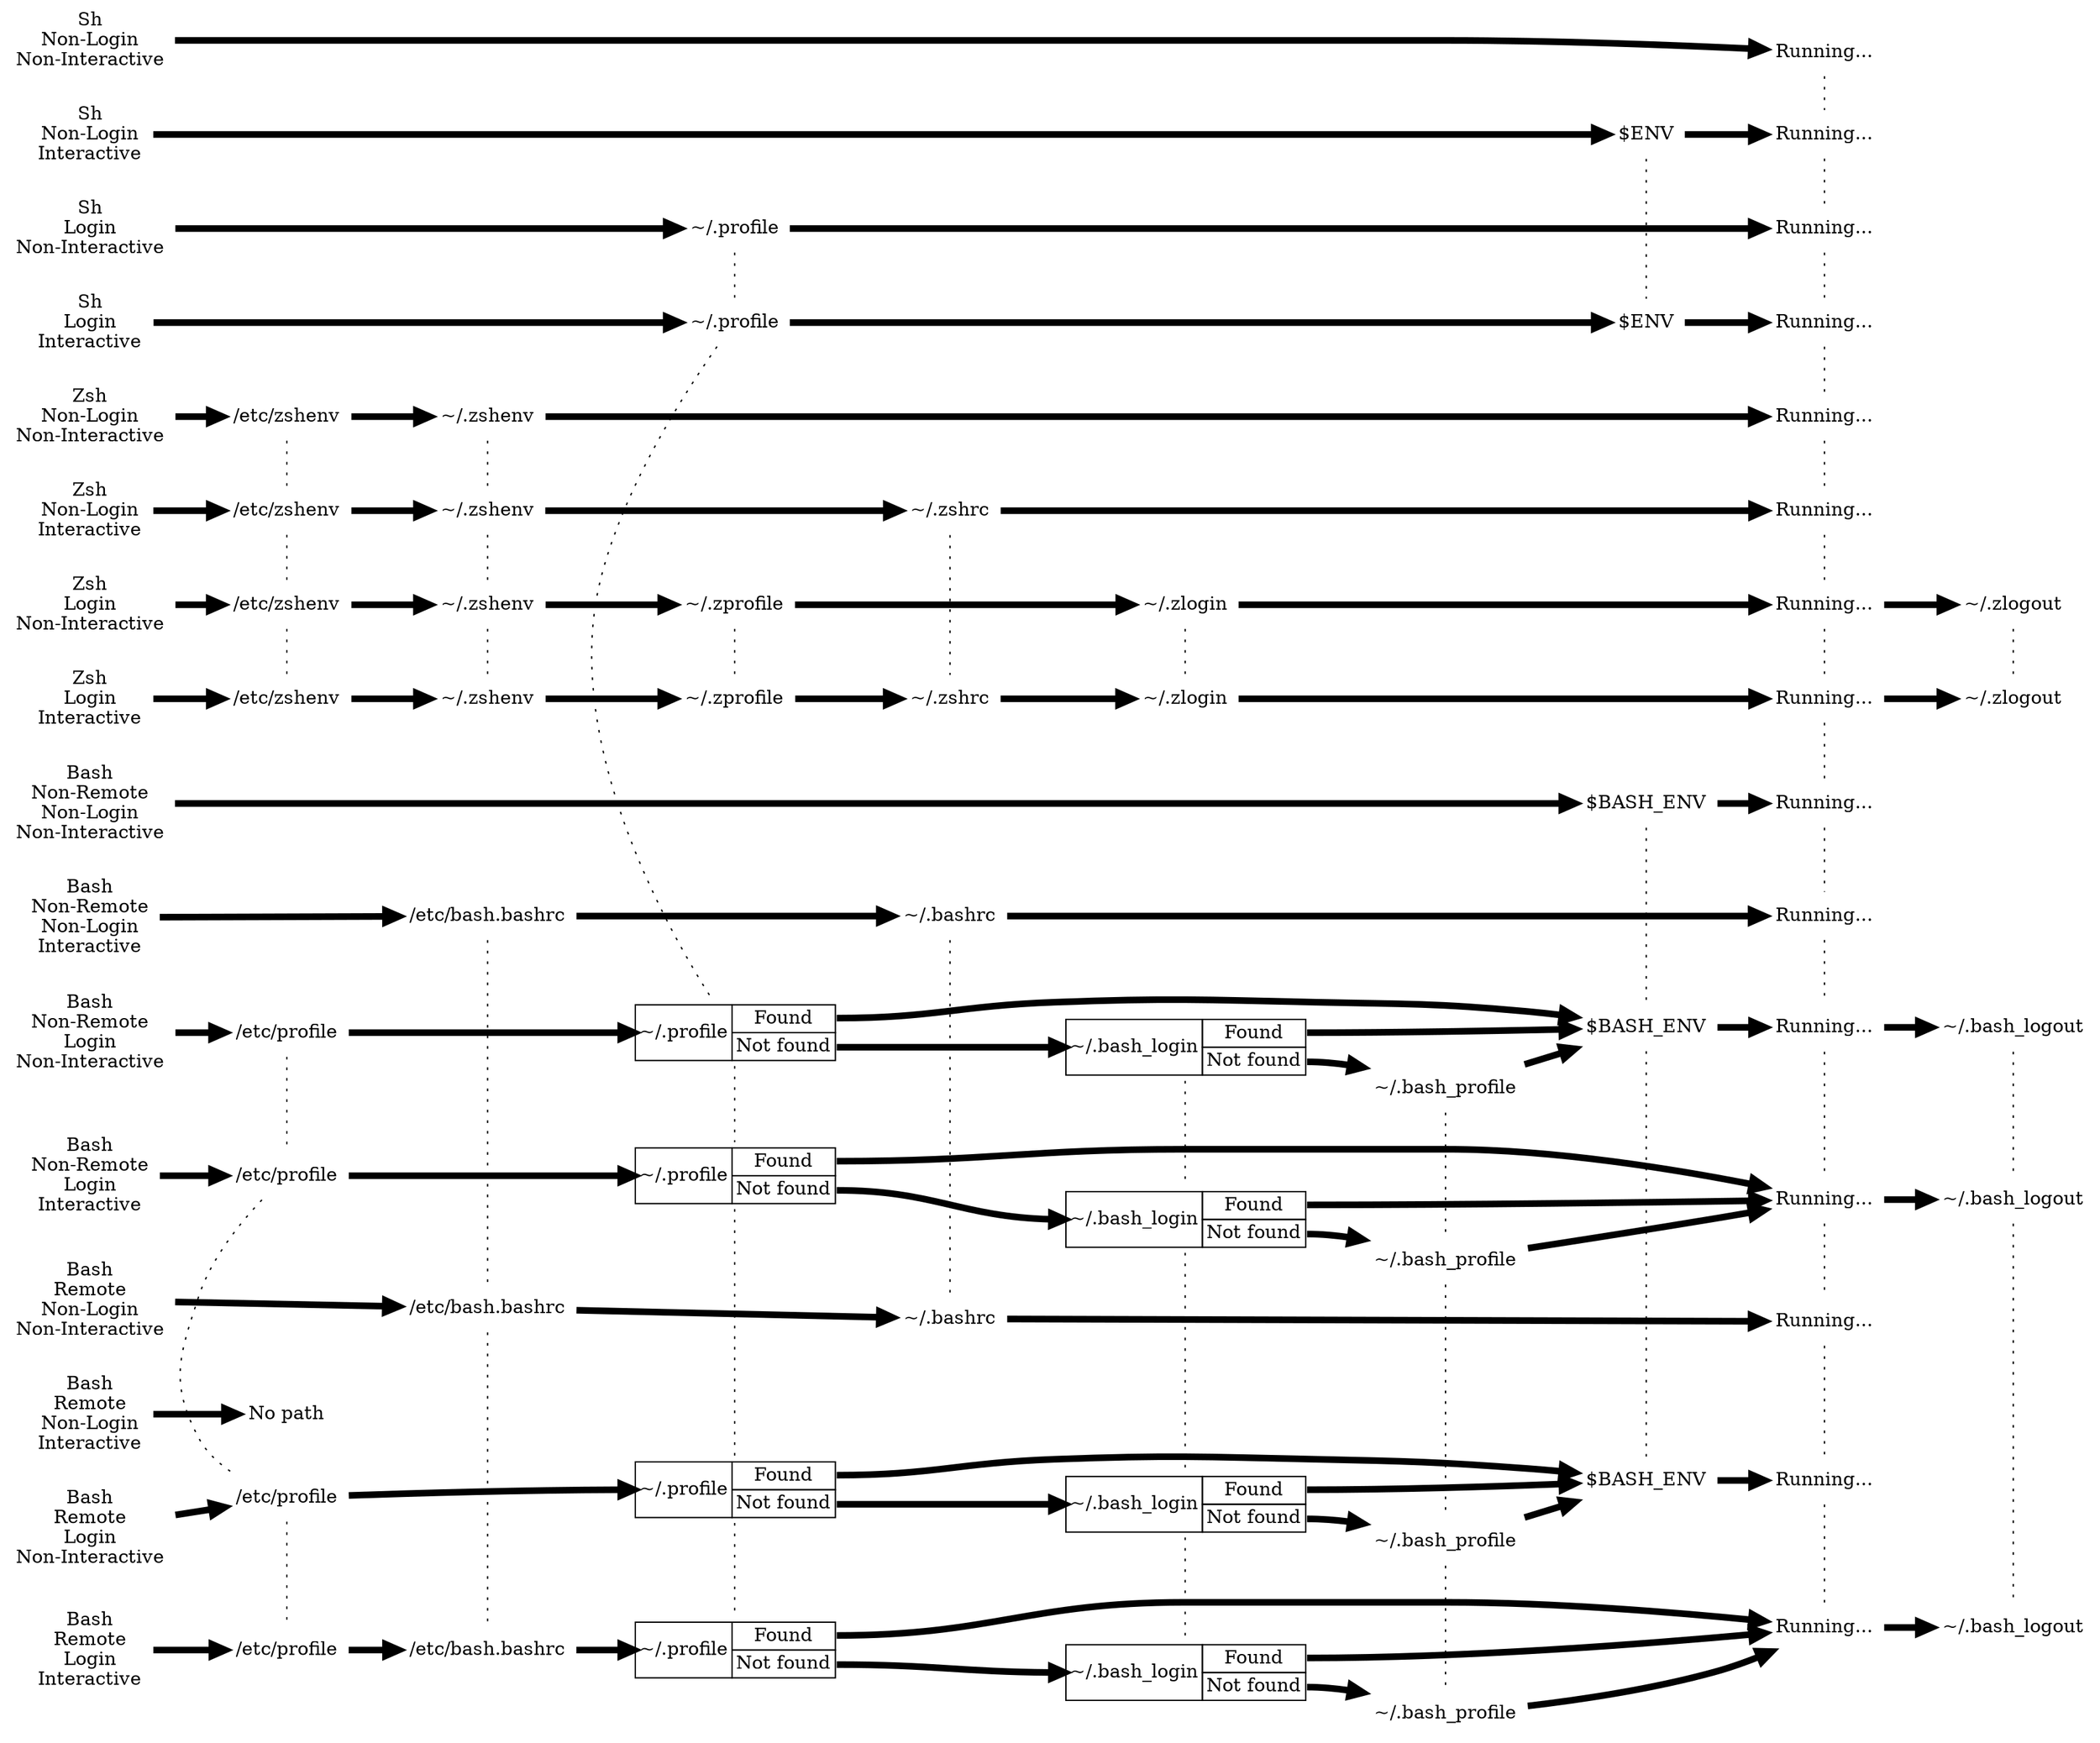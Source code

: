 digraph {
    node [label="\N" shape=none]
    edge [style=dotted constraint=false dir=none]
    rankdir=LR
    {
        rank=same
        sh_nn [label="Sh\nNon-Login\nNon-Interactive"]
        sh_ni [label="Sh\nNon-Login\nInteractive"]
        sh_ln [label="Sh\nLogin\nNon-Interactive"]
        sh_li [label="Sh\nLogin\nInteractive"]
        zsh_nn [label="Zsh\nNon-Login\nNon-Interactive"]
        zsh_ni [label="Zsh\nNon-Login\nInteractive"]
        zsh_ln [label="Zsh\nLogin\nNon-Interactive"]
        zsh_li [label="Zsh\nLogin\nInteractive"]
        bash_nnn [label="Bash\nNon-Remote\nNon-Login\nNon-Interactive"]
        bash_nni [label="Bash\nNon-Remote\nNon-Login\nInteractive"]
        bash_nln [label="Bash\nNon-Remote\nLogin\nNon-Interactive"]
        bash_nli [label="Bash\nNon-Remote\nLogin\nInteractive"]
        bash_rnn [label="Bash\nRemote\nNon-Login\nNon-Interactive"]
        bash_rni [label="Bash\nRemote\nNon-Login\nInteractive"]
        bash_rln [label="Bash\nRemote\nLogin\nNon-Interactive"]
        bash_rli [label="Bash\nRemote\nLogin\nInteractive"]

        edge [constraint=true style=invis]
        bash_rnn -> bash_rni -> bash_rln 
    }
    {
        rank=same
        node [label="/etc/profile"]
        bash_nln_etc_profile ->
        bash_nli_etc_profile ->
        bash_rln_etc_profile ->
        bash_rli_etc_profile
    }
    {
        rank=same
        node [label="~/.zlogin"]
        zsh_ln_home_zlogin ->
        zsh_li_home_zlogin

        node  [label=< <table border='0' cellborder='1' cellspacing='0'><tr><td rowspan='2' port='in'>~/.bash_login</td><td port='found'>Found</td></tr><tr><td port='not_found'>Not found</td></tr></table> > shape=none]
        bash_nln_home_bash_login_case ->
        bash_nli_home_bash_login_case ->
        bash_rln_home_bash_login_case ->
        bash_rli_home_bash_login_case
    }
    {
        rank=same
        node [label="~/.bash_profile"]
        bash_nln_home_bash_profile ->
        bash_nli_home_bash_profile ->
        bash_rln_home_bash_profile ->
        bash_rli_home_bash_profile
    }

    {
        rank=same
        node [label="/etc/bash.bashrc"]
        bash_nni_bashrc ->
        bash_rnn_bashrc ->
        bash_rli_bashrc
    }
    {
        rank=same
        node [label="~/.zshrc"]
        zsh_ni_home_zshrc
        zsh_li_home_zshrc
        node [label="~/.bashrc"]
        bash_nni_home_bashrc
        bash_rnn_home_bashrc

        zsh_ni_home_zshrc ->
        zsh_li_home_zshrc
        bash_nni_home_bashrc ->
        bash_rnn_home_bashrc
    }
    
    {
        rank=same
        edge [constraint=true]
        node [label="Running..."]
        sh_nn_running ->
        sh_ni_running ->
        sh_ln_running ->
        sh_li_running ->
        zsh_nn_running ->
        zsh_ni_running ->
        zsh_ln_running_to_logout ->
        zsh_li_running_to_logout ->
        bash_nnn_running ->
        bash_nni_running ->
        bash_nln_running_to_logout ->
        bash_nli_running_to_logout ->
        bash_rnn_running ->
        bash_rln_running ->
        bash_rli_running_to_logout
    }


    {
        rank=same
        node [label="$BASH_ENV"]
        bash_nnn_bash_env ->
        bash_nln_bash_env ->
        bash_rln_bash_env
        node [label="$ENV"]
        sh_ni_env ->
        sh_li_env
    }

    {
        rank=same
        node [label="~/.zlogout"]
        zsh_ln_home_zlogout ->
        zsh_li_home_zlogout
        node [label="~/.bash_logout"]
        bash_nln_logout ->
        bash_nli_logout ->
        bash_rli_logout
    }

    {
        rank=same
        node [label="~/.profile"]
        sh_ln_home_profile ->
        sh_li_home_profile

        node [label="~/.zprofile"]
        zsh_ln_home_zprofile ->
        zsh_li_home_zprofile

        node [label=< <table border='0' cellborder='1' cellspacing='0'><tr><td rowspan='2' port='in'>~/.profile</td><td port='found'>Found</td></tr><tr><td port='not_found'>Not found</td></tr></table> > shape=none]
        bash_nln_home_profile_case ->
        bash_nli_home_profile_case ->
        bash_rln_home_profile_case ->
        bash_rli_home_profile_case

        sh_li_home_profile -> bash_nln_home_profile_case

    }

    {
        rank=same
        node [label="~/.zshenv"]
        zsh_nn_home_zshenv ->
        zsh_ni_home_zshenv ->
        zsh_ln_home_zshenv ->
        zsh_li_home_zshenv
    }

    {
        rank=same
        node [label="/etc/zshenv"]
        zsh_nn_etc_zshenv ->
        zsh_ni_etc_zshenv ->
        zsh_ln_etc_zshenv ->
        zsh_li_etc_zshenv
    }

    no_path [label="No path"]

    edge [penwidth=5 constraint=true style=solid dir=forward]

    
    sh_nn -> sh_nn_running

    
    sh_ni -> sh_ni_env -> sh_ni_running
    
    
    sh_ln -> sh_ln_home_profile -> sh_ln_running

    
    sh_li -> sh_li_home_profile -> sh_li_env -> sh_li_running

    
    zsh_nn -> zsh_nn_etc_zshenv -> zsh_nn_home_zshenv -> zsh_nn_running

    
    zsh_ni -> zsh_ni_etc_zshenv -> zsh_ni_home_zshenv -> zsh_ni_home_zshrc -> zsh_ni_running

    
    zsh_ln -> zsh_ln_etc_zshenv -> zsh_ln_home_zshenv -> zsh_ln_home_zprofile -> zsh_ln_home_zlogin -> zsh_ln_running_to_logout -> zsh_ln_home_zlogout

    
    zsh_li -> zsh_li_etc_zshenv -> zsh_li_home_zshenv -> zsh_li_home_zprofile -> zsh_li_home_zshrc -> zsh_li_home_zlogin -> zsh_li_running_to_logout -> zsh_li_home_zlogout

    
    bash_nnn -> bash_nnn_bash_env -> bash_nnn_running

    
    bash_nni -> bash_nni_bashrc
    bash_nni_bashrc -> bash_nni_home_bashrc -> bash_nni_running

    
    bash_nln -> bash_nln_etc_profile -> bash_nln_home_profile_case:in
    bash_nln_bash_env -> bash_nln_running_to_logout
    bash_nln_home_bash_login_case:found -> bash_nln_bash_env
    bash_nln_home_bash_login_case:not_found -> bash_nln_home_bash_profile -> bash_nln_bash_env
    bash_nln_home_profile_case:found -> bash_nln_bash_env
    bash_nln_home_profile_case:not_found -> bash_nln_home_bash_login_case:in
    bash_nln_running_to_logout -> bash_nln_logout

    
    bash_nli -> bash_nli_etc_profile -> bash_nli_home_profile_case:in
    bash_nli_home_bash_login_case:found -> bash_nli_running_to_logout
    bash_nli_home_bash_login_case:not_found -> bash_nli_home_bash_profile -> bash_nli_running_to_logout 
    bash_nli_home_profile_case:found -> bash_nli_running_to_logout
    bash_nli_home_profile_case:not_found -> bash_nli_home_bash_login_case:in
    bash_nli_running_to_logout -> bash_nli_logout

    
    bash_rnn -> bash_rnn_bashrc -> bash_rnn_home_bashrc -> bash_rnn_running

    
    bash_rni -> no_path

    
    bash_rln -> bash_rln_etc_profile -> bash_rln_home_profile_case:in
    bash_rln_home_profile_case:found -> bash_rln_bash_env
    bash_rln_home_profile_case:not_found -> bash_rln_home_bash_login_case:in
    bash_rln_home_bash_login_case:found -> bash_rln_bash_env
    bash_rln_home_bash_login_case:not_found -> bash_rln_home_bash_profile -> bash_rln_bash_env
    bash_rln_bash_env -> bash_rln_running

    
    bash_rli -> bash_rli_etc_profile -> bash_rli_bashrc -> bash_rli_home_profile_case:in
    bash_rli_home_bash_login_case:found -> bash_rli_running_to_logout
    bash_rli_home_bash_login_case:not_found -> bash_rli_home_bash_profile -> bash_rli_running_to_logout
    bash_rli_home_profile_case:found -> bash_rli_running_to_logout 
    bash_rli_home_profile_case:not_found -> bash_rli_home_bash_login_case:in
    bash_rli_running_to_logout -> bash_rli_logout
}
